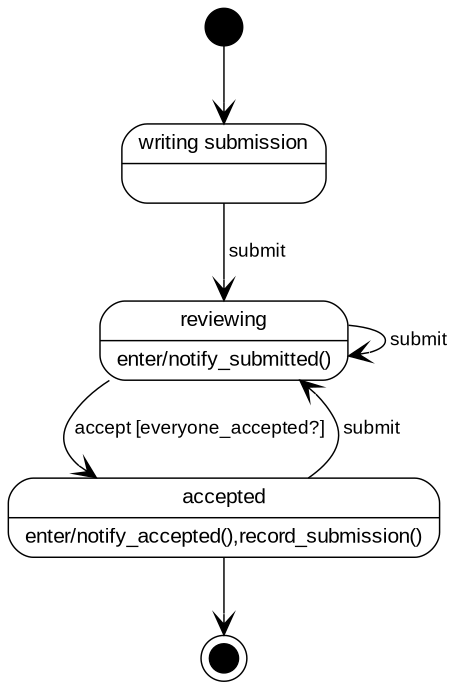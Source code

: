 digraph hierarchy {
rankdir=TB
node[shape=Mrecord, fontname=Arial, fontsize=10, penwidth=0.7]
edge[dir=forward, arrowhead=vee, fontname=Arial, fontsize=9, penwidth=0.7]

start[label="",
      shape=circle, style=filled, color=black, fillcolor=black,
      fixedsize=true, width=0.25, height=0.25]
end[label="",
    shape=doublecircle, style=filled, color=black, fillcolor=black,
    fixedsize=true, width=0.2, height=0.2]

writing_submission[label = "{writing submission|}"]
reviewing[label = "{reviewing|enter/notify_submitted()}"]
accepted[label = "{accepted|enter/notify_accepted(),record_submission()}"]

start -> writing_submission
writing_submission -> reviewing [label = " submit   "]
reviewing -> reviewing [label = " submit   "]
reviewing -> accepted [label = " accept [everyone_accepted?]  "]
accepted -> reviewing [label=" submit   "]
accepted -> end
}
